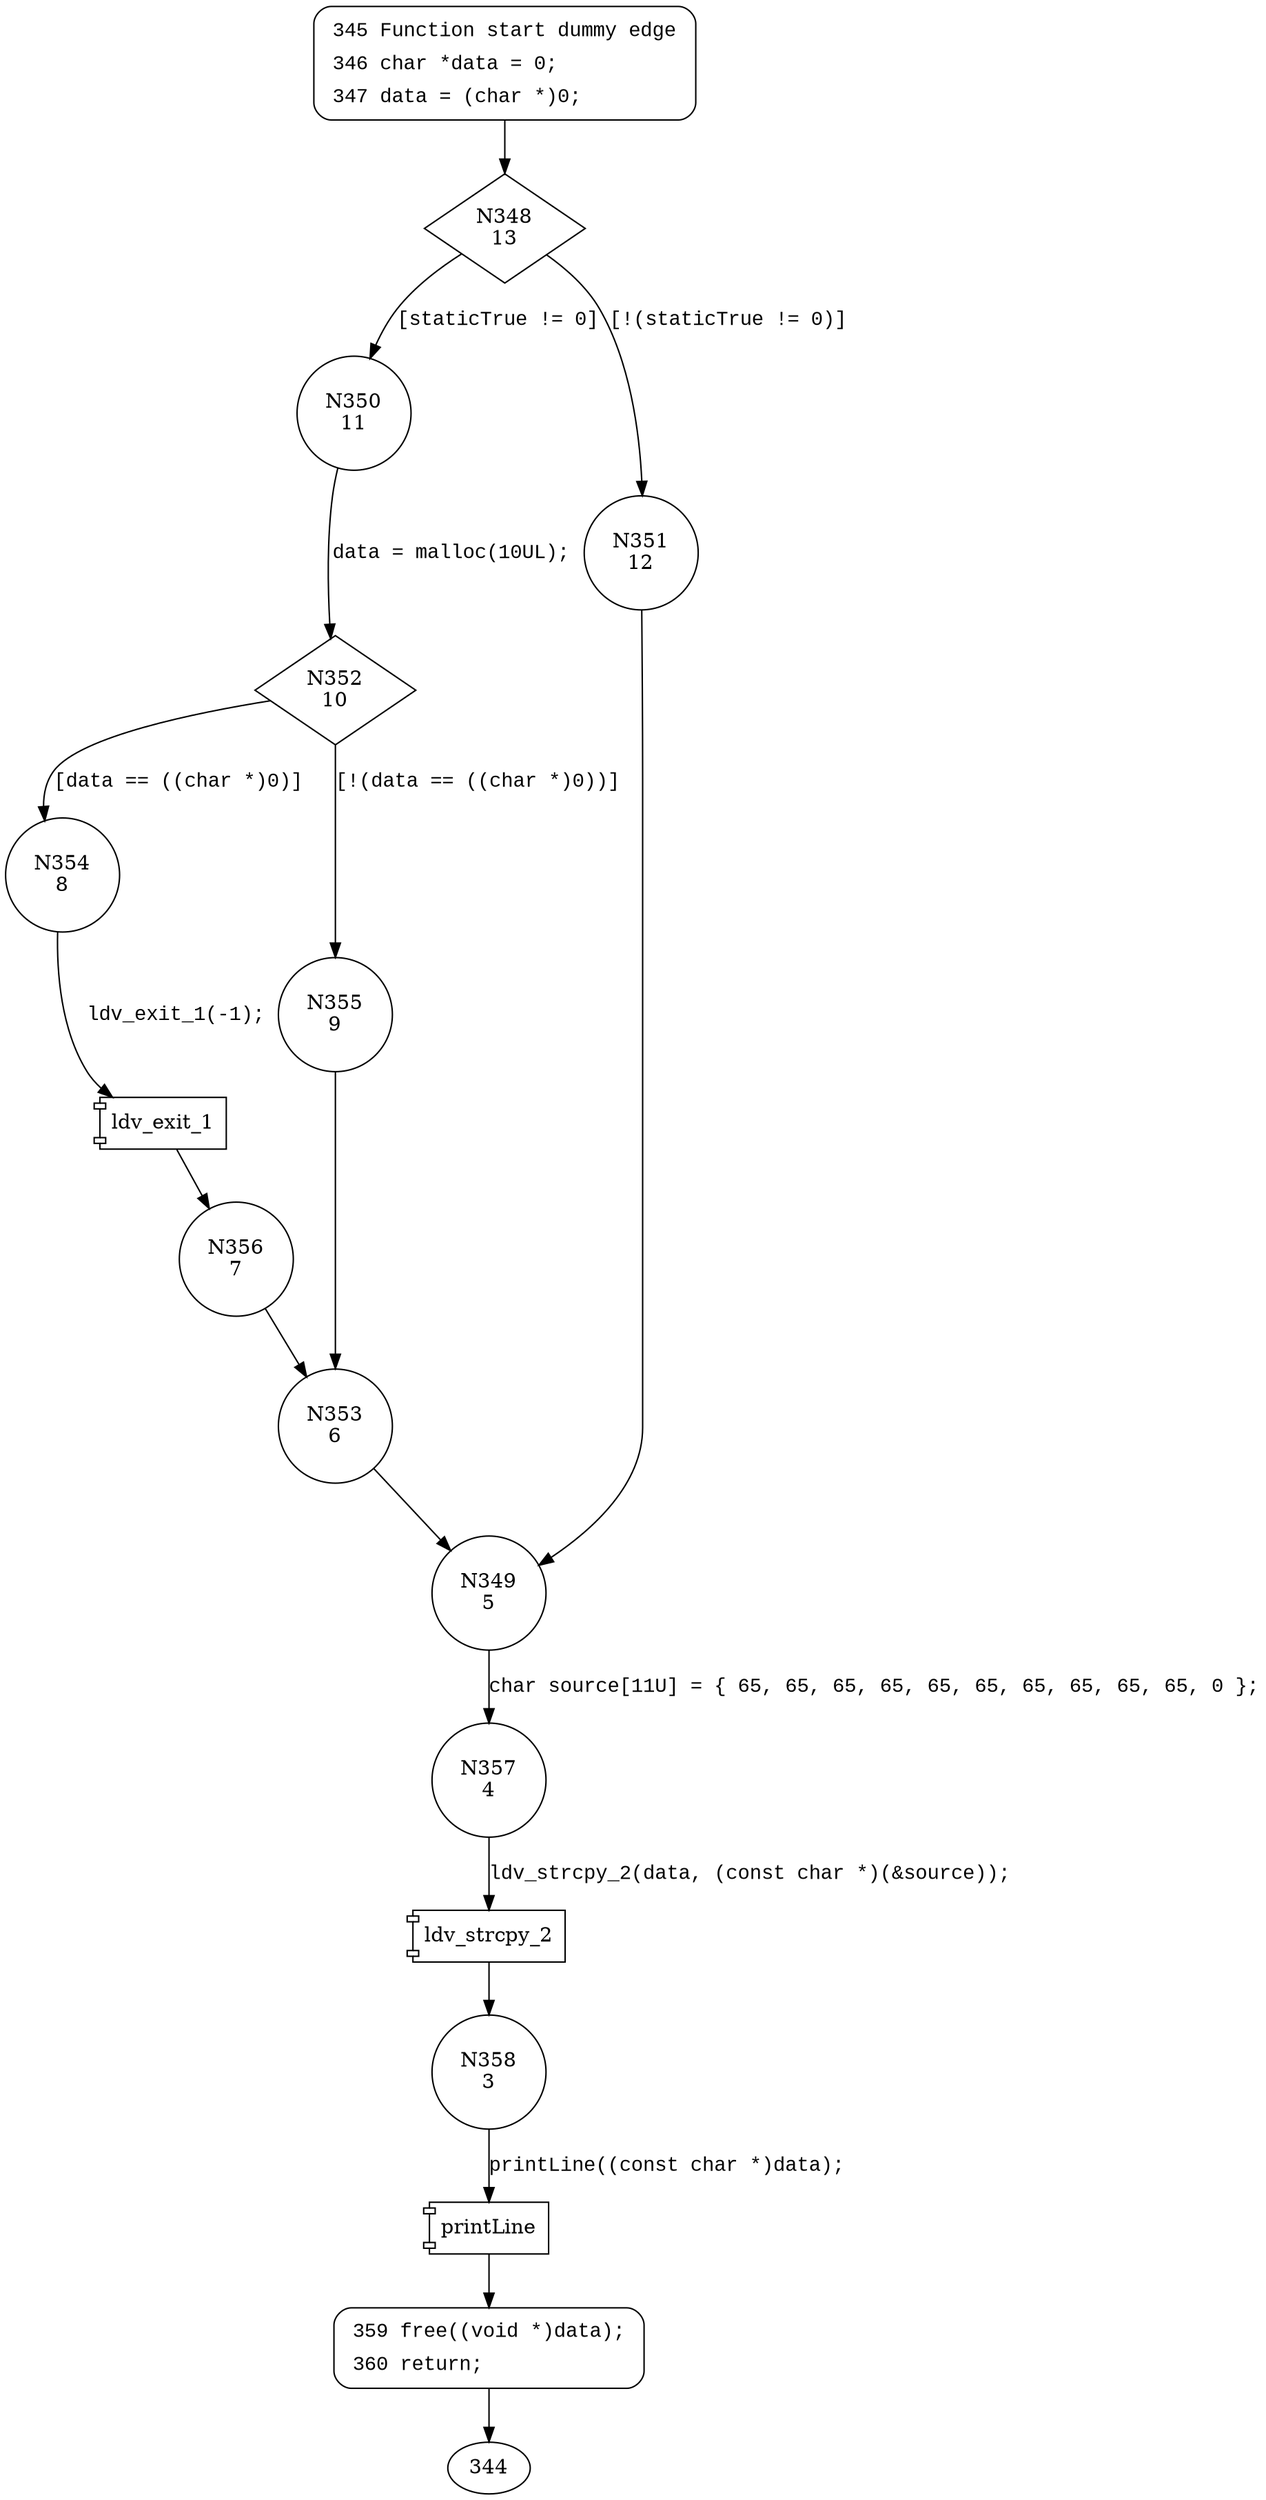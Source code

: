 digraph CWE122_Heap_Based_Buffer_Overflow__c_CWE193_char_cpy_05_bad {
348 [shape="diamond" label="N348\n13"]
350 [shape="circle" label="N350\n11"]
351 [shape="circle" label="N351\n12"]
349 [shape="circle" label="N349\n5"]
357 [shape="circle" label="N357\n4"]
358 [shape="circle" label="N358\n3"]
359 [shape="circle" label="N359\n2"]
352 [shape="diamond" label="N352\n10"]
354 [shape="circle" label="N354\n8"]
355 [shape="circle" label="N355\n9"]
353 [shape="circle" label="N353\n6"]
356 [shape="circle" label="N356\n7"]
345 [style="filled,bold" penwidth="1" fillcolor="white" fontname="Courier New" shape="Mrecord" label=<<table border="0" cellborder="0" cellpadding="3" bgcolor="white"><tr><td align="right">345</td><td align="left">Function start dummy edge</td></tr><tr><td align="right">346</td><td align="left">char *data = 0;</td></tr><tr><td align="right">347</td><td align="left">data = (char *)0;</td></tr></table>>]
345 -> 348[label=""]
359 [style="filled,bold" penwidth="1" fillcolor="white" fontname="Courier New" shape="Mrecord" label=<<table border="0" cellborder="0" cellpadding="3" bgcolor="white"><tr><td align="right">359</td><td align="left">free((void *)data);</td></tr><tr><td align="right">360</td><td align="left">return;</td></tr></table>>]
359 -> 344[label=""]
348 -> 350 [label="[staticTrue != 0]" fontname="Courier New"]
348 -> 351 [label="[!(staticTrue != 0)]" fontname="Courier New"]
349 -> 357 [label="char source[11U] = { 65, 65, 65, 65, 65, 65, 65, 65, 65, 65, 0 };" fontname="Courier New"]
100017 [shape="component" label="ldv_strcpy_2"]
357 -> 100017 [label="ldv_strcpy_2(data, (const char *)(&source));" fontname="Courier New"]
100017 -> 358 [label="" fontname="Courier New"]
100018 [shape="component" label="printLine"]
358 -> 100018 [label="printLine((const char *)data);" fontname="Courier New"]
100018 -> 359 [label="" fontname="Courier New"]
350 -> 352 [label="data = malloc(10UL);" fontname="Courier New"]
352 -> 354 [label="[data == ((char *)0)]" fontname="Courier New"]
352 -> 355 [label="[!(data == ((char *)0))]" fontname="Courier New"]
353 -> 349 [label="" fontname="Courier New"]
100019 [shape="component" label="ldv_exit_1"]
354 -> 100019 [label="ldv_exit_1(-1);" fontname="Courier New"]
100019 -> 356 [label="" fontname="Courier New"]
351 -> 349 [label="" fontname="Courier New"]
355 -> 353 [label="" fontname="Courier New"]
356 -> 353 [label="" fontname="Courier New"]
}